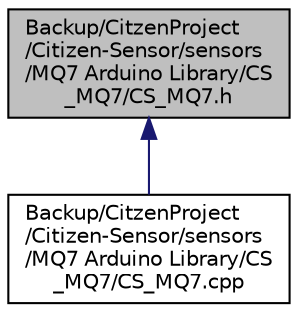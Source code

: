 digraph "Backup/CitzenProject/Citizen-Sensor/sensors/MQ7 Arduino Library/CS_MQ7/CS_MQ7.h"
{
  edge [fontname="Helvetica",fontsize="10",labelfontname="Helvetica",labelfontsize="10"];
  node [fontname="Helvetica",fontsize="10",shape=record];
  Node1 [label="Backup/CitzenProject\l/Citizen-Sensor/sensors\l/MQ7 Arduino Library/CS\l_MQ7/CS_MQ7.h",height=0.2,width=0.4,color="black", fillcolor="grey75", style="filled", fontcolor="black"];
  Node1 -> Node2 [dir="back",color="midnightblue",fontsize="10",style="solid"];
  Node2 [label="Backup/CitzenProject\l/Citizen-Sensor/sensors\l/MQ7 Arduino Library/CS\l_MQ7/CS_MQ7.cpp",height=0.2,width=0.4,color="black", fillcolor="white", style="filled",URL="$_m_q7_01_arduino_01_library_2_c_s___m_q7_2_c_s___m_q7_8cpp.html"];
}
